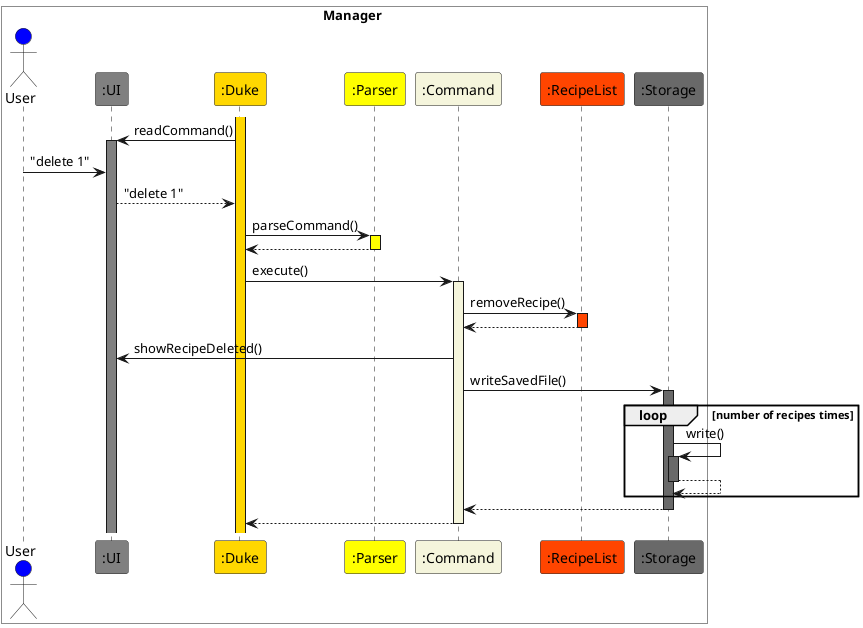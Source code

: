 @startuml ArchitectureInteract
box Manager #White
Actor User #Blue
participant ":UI" as UI #Gray
participant ":Duke" as Duke #Gold
participant ":Parser" as Parser #Yellow
participant ":Command" as Command #Beige
participant ":RecipeList" as RecipeList #OrangeRed
participant ":Storage" as Storage #DimGray
end box

activate Duke #Gold
Duke -> UI : readCommand()
activate UI #Gray
User -> UI : "delete 1"
UI --> Duke : "delete 1"
Duke -> Parser : parseCommand()
activate Parser #Yellow
Parser --> Duke
deactivate Parser
Duke -> Command : execute()
activate Command #Beige
Command -> RecipeList : removeRecipe()
activate RecipeList #OrangeRed
RecipeList --> Command
deactivate RecipeList
Command -> UI : showRecipeDeleted()
Command -> Storage : writeSavedFile()
activate Storage #DimGray
loop number of recipes times
Storage -> Storage : write()
activate Storage #DimGray
Storage --> Storage
deactivate Storage
end loop
Storage --> Command
deactivate Storage
Command --> Duke
deactivate Command
@enduml